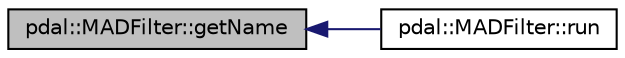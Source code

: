 digraph "pdal::MADFilter::getName"
{
  edge [fontname="Helvetica",fontsize="10",labelfontname="Helvetica",labelfontsize="10"];
  node [fontname="Helvetica",fontsize="10",shape=record];
  rankdir="LR";
  Node1 [label="pdal::MADFilter::getName",height=0.2,width=0.4,color="black", fillcolor="grey75", style="filled", fontcolor="black"];
  Node1 -> Node2 [dir="back",color="midnightblue",fontsize="10",style="solid",fontname="Helvetica"];
  Node2 [label="pdal::MADFilter::run",height=0.2,width=0.4,color="black", fillcolor="white", style="filled",URL="$classpdal_1_1MADFilter.html#ad30a7ca53ffd735785de9b7e067eaf54"];
}
